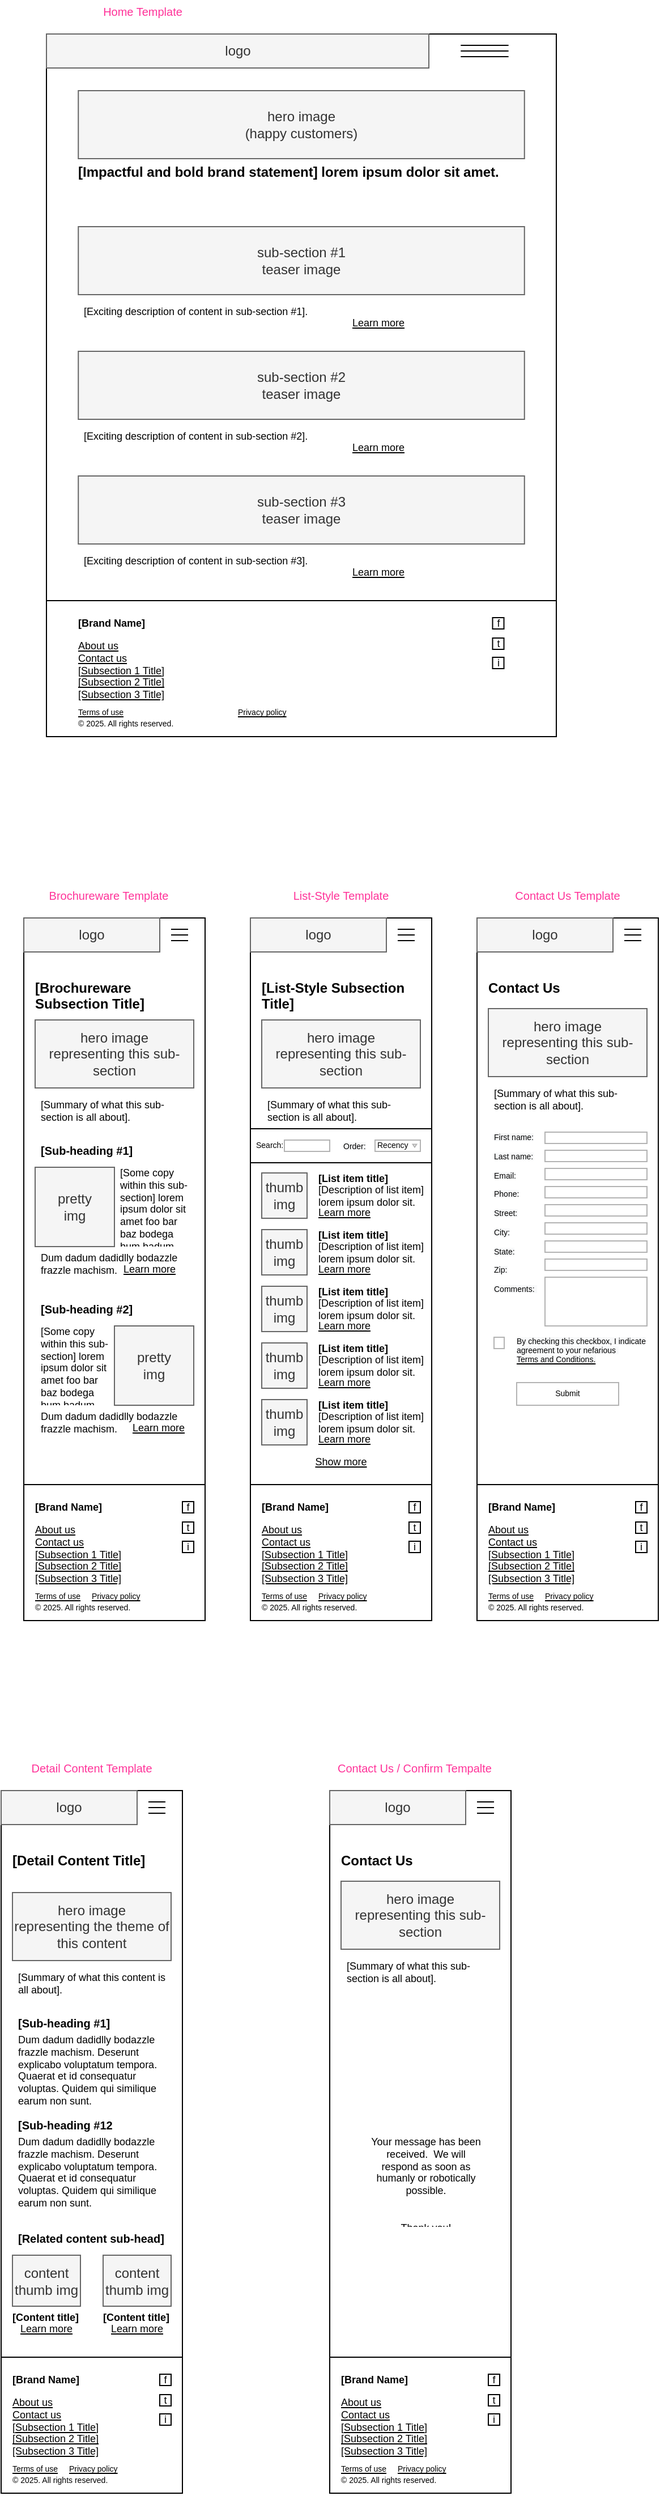 <mxfile version="20.4.0" type="github">
  <diagram id="TPTl9bRarmr86iWLrQ_E" name="Page-1">
    <mxGraphModel dx="1037" dy="571" grid="1" gridSize="10" guides="1" tooltips="1" connect="1" arrows="1" fold="1" page="1" pageScale="1" pageWidth="850" pageHeight="1100" math="0" shadow="0">
      <root>
        <mxCell id="0" />
        <mxCell id="1" parent="0" />
        <mxCell id="0EC6ZAwuyZw9m90eJGAp-76" value="" style="group" parent="1" vertex="1" connectable="0">
          <mxGeometry x="40" y="40" width="450" height="620" as="geometry" />
        </mxCell>
        <mxCell id="0EC6ZAwuyZw9m90eJGAp-1" value="" style="rounded=0;whiteSpace=wrap;html=1;" parent="0EC6ZAwuyZw9m90eJGAp-76" vertex="1">
          <mxGeometry width="450" height="620" as="geometry" />
        </mxCell>
        <mxCell id="0EC6ZAwuyZw9m90eJGAp-8" value="" style="group" parent="0EC6ZAwuyZw9m90eJGAp-76" vertex="1" connectable="0">
          <mxGeometry x="365.625" y="10" width="42.188" height="10" as="geometry" />
        </mxCell>
        <mxCell id="0EC6ZAwuyZw9m90eJGAp-5" value="" style="endArrow=none;html=1;" parent="0EC6ZAwuyZw9m90eJGAp-8" edge="1">
          <mxGeometry width="50" height="50" relative="1" as="geometry">
            <mxPoint as="sourcePoint" />
            <mxPoint x="42.188" as="targetPoint" />
          </mxGeometry>
        </mxCell>
        <mxCell id="0EC6ZAwuyZw9m90eJGAp-6" value="" style="endArrow=none;html=1;" parent="0EC6ZAwuyZw9m90eJGAp-8" edge="1">
          <mxGeometry width="50" height="50" relative="1" as="geometry">
            <mxPoint y="5" as="sourcePoint" />
            <mxPoint x="42.188" y="5" as="targetPoint" />
            <Array as="points">
              <mxPoint y="5" />
            </Array>
          </mxGeometry>
        </mxCell>
        <mxCell id="0EC6ZAwuyZw9m90eJGAp-7" value="" style="endArrow=none;html=1;" parent="0EC6ZAwuyZw9m90eJGAp-8" edge="1">
          <mxGeometry width="50" height="50" relative="1" as="geometry">
            <mxPoint y="10" as="sourcePoint" />
            <mxPoint x="42.188" y="10" as="targetPoint" />
            <Array as="points">
              <mxPoint y="10" />
            </Array>
          </mxGeometry>
        </mxCell>
        <mxCell id="0EC6ZAwuyZw9m90eJGAp-9" value="logo" style="rounded=0;whiteSpace=wrap;html=1;fillColor=#f5f5f5;strokeColor=#666666;fontColor=#333333;" parent="0EC6ZAwuyZw9m90eJGAp-76" vertex="1">
          <mxGeometry width="337.5" height="30" as="geometry" />
        </mxCell>
        <mxCell id="0EC6ZAwuyZw9m90eJGAp-17" value="" style="group" parent="0EC6ZAwuyZw9m90eJGAp-76" vertex="1" connectable="0">
          <mxGeometry x="28.125" y="170" width="393.75" height="100" as="geometry" />
        </mxCell>
        <mxCell id="0EC6ZAwuyZw9m90eJGAp-12" value="sub-section #1&lt;br&gt;teaser image" style="rounded=0;whiteSpace=wrap;html=1;fillColor=#f5f5f5;strokeColor=#666666;fontColor=#333333;" parent="0EC6ZAwuyZw9m90eJGAp-17" vertex="1">
          <mxGeometry width="393.75" height="60" as="geometry" />
        </mxCell>
        <mxCell id="0EC6ZAwuyZw9m90eJGAp-16" value="" style="group" parent="0EC6ZAwuyZw9m90eJGAp-17" vertex="1" connectable="0">
          <mxGeometry y="60" width="393.75" height="40" as="geometry" />
        </mxCell>
        <mxCell id="0EC6ZAwuyZw9m90eJGAp-13" value="[Exciting description of content in sub-section #1]." style="text;strokeColor=none;fillColor=none;spacing=5;spacingTop=0;whiteSpace=wrap;overflow=hidden;rounded=0;verticalAlign=top;horizontal=1;fontSize=9;" parent="0EC6ZAwuyZw9m90eJGAp-16" vertex="1">
          <mxGeometry width="393.75" height="40" as="geometry" />
        </mxCell>
        <mxCell id="0EC6ZAwuyZw9m90eJGAp-14" value="Learn more" style="text;strokeColor=none;fillColor=none;spacing=0;spacingTop=0;whiteSpace=wrap;overflow=hidden;rounded=0;verticalAlign=top;horizontal=1;fontStyle=4;fontSize=9;" parent="0EC6ZAwuyZw9m90eJGAp-16" vertex="1">
          <mxGeometry x="241.875" y="15" width="151.875" height="20" as="geometry" />
        </mxCell>
        <mxCell id="0EC6ZAwuyZw9m90eJGAp-18" value="" style="group" parent="0EC6ZAwuyZw9m90eJGAp-76" vertex="1" connectable="0">
          <mxGeometry x="28.125" y="280" width="393.75" height="100" as="geometry" />
        </mxCell>
        <mxCell id="0EC6ZAwuyZw9m90eJGAp-19" value="sub-section #2&lt;br&gt;teaser image" style="rounded=0;whiteSpace=wrap;html=1;fillColor=#f5f5f5;strokeColor=#666666;fontColor=#333333;" parent="0EC6ZAwuyZw9m90eJGAp-18" vertex="1">
          <mxGeometry width="393.75" height="60" as="geometry" />
        </mxCell>
        <mxCell id="0EC6ZAwuyZw9m90eJGAp-20" value="" style="group" parent="0EC6ZAwuyZw9m90eJGAp-18" vertex="1" connectable="0">
          <mxGeometry y="60" width="393.75" height="40" as="geometry" />
        </mxCell>
        <mxCell id="0EC6ZAwuyZw9m90eJGAp-21" value="[Exciting description of content in sub-section #2]." style="text;strokeColor=none;fillColor=none;spacing=5;spacingTop=0;whiteSpace=wrap;overflow=hidden;rounded=0;verticalAlign=top;horizontal=1;fontSize=9;" parent="0EC6ZAwuyZw9m90eJGAp-20" vertex="1">
          <mxGeometry width="393.75" height="40" as="geometry" />
        </mxCell>
        <mxCell id="0EC6ZAwuyZw9m90eJGAp-22" value="Learn more" style="text;strokeColor=none;fillColor=none;spacing=0;spacingTop=0;whiteSpace=wrap;overflow=hidden;rounded=0;verticalAlign=top;horizontal=1;fontStyle=4;fontSize=9;" parent="0EC6ZAwuyZw9m90eJGAp-20" vertex="1">
          <mxGeometry x="241.875" y="15" width="151.875" height="20" as="geometry" />
        </mxCell>
        <mxCell id="0EC6ZAwuyZw9m90eJGAp-23" value="" style="group" parent="0EC6ZAwuyZw9m90eJGAp-76" vertex="1" connectable="0">
          <mxGeometry x="28.125" y="390" width="393.75" height="100" as="geometry" />
        </mxCell>
        <mxCell id="0EC6ZAwuyZw9m90eJGAp-24" value="sub-section #3&lt;br&gt;teaser image" style="rounded=0;whiteSpace=wrap;html=1;fillColor=#f5f5f5;strokeColor=#666666;fontColor=#333333;" parent="0EC6ZAwuyZw9m90eJGAp-23" vertex="1">
          <mxGeometry width="393.75" height="60" as="geometry" />
        </mxCell>
        <mxCell id="0EC6ZAwuyZw9m90eJGAp-25" value="" style="group" parent="0EC6ZAwuyZw9m90eJGAp-23" vertex="1" connectable="0">
          <mxGeometry y="60" width="393.75" height="40" as="geometry" />
        </mxCell>
        <mxCell id="0EC6ZAwuyZw9m90eJGAp-26" value="[Exciting description of content in sub-section #3]." style="text;strokeColor=none;fillColor=none;spacing=5;spacingTop=0;whiteSpace=wrap;overflow=hidden;rounded=0;verticalAlign=top;horizontal=1;fontSize=9;" parent="0EC6ZAwuyZw9m90eJGAp-25" vertex="1">
          <mxGeometry width="393.75" height="40" as="geometry" />
        </mxCell>
        <mxCell id="0EC6ZAwuyZw9m90eJGAp-27" value="Learn more" style="text;strokeColor=none;fillColor=none;spacing=0;spacingTop=0;whiteSpace=wrap;overflow=hidden;rounded=0;verticalAlign=top;horizontal=1;fontStyle=4;fontSize=9;" parent="0EC6ZAwuyZw9m90eJGAp-25" vertex="1">
          <mxGeometry x="241.875" y="15" width="151.875" height="20" as="geometry" />
        </mxCell>
        <mxCell id="0EC6ZAwuyZw9m90eJGAp-28" value="" style="rounded=0;whiteSpace=wrap;html=1;fontSize=9;" parent="0EC6ZAwuyZw9m90eJGAp-76" vertex="1">
          <mxGeometry y="500" width="450" height="120" as="geometry" />
        </mxCell>
        <mxCell id="0EC6ZAwuyZw9m90eJGAp-29" value="[Brand Name]" style="text;strokeColor=none;fillColor=none;spacing=0;spacingTop=0;whiteSpace=wrap;overflow=hidden;rounded=0;verticalAlign=top;horizontal=1;fontSize=9;fontStyle=1" parent="0EC6ZAwuyZw9m90eJGAp-76" vertex="1">
          <mxGeometry x="28.125" y="510" width="393.75" height="20" as="geometry" />
        </mxCell>
        <mxCell id="0EC6ZAwuyZw9m90eJGAp-30" value="About us&#xa;Contact us&#xa;[Subsection 1 Title]&#xa;[Subsection 2 Title]&#xa;[Subsection 3 Title]&#xa;" style="text;strokeColor=none;fillColor=none;spacing=0;spacingTop=0;whiteSpace=wrap;overflow=hidden;rounded=0;verticalAlign=top;horizontal=1;fontSize=9;fontStyle=4" parent="0EC6ZAwuyZw9m90eJGAp-76" vertex="1">
          <mxGeometry x="28.125" y="530" width="393.75" height="70" as="geometry" />
        </mxCell>
        <mxCell id="0EC6ZAwuyZw9m90eJGAp-31" value="" style="group" parent="0EC6ZAwuyZw9m90eJGAp-76" vertex="1" connectable="0">
          <mxGeometry x="28.125" y="50" width="393.75" height="120" as="geometry" />
        </mxCell>
        <mxCell id="0EC6ZAwuyZw9m90eJGAp-10" value="hero image &lt;br&gt;(happy customers)" style="rounded=0;whiteSpace=wrap;html=1;fillColor=#f5f5f5;strokeColor=#666666;fontColor=#333333;" parent="0EC6ZAwuyZw9m90eJGAp-31" vertex="1">
          <mxGeometry width="393.75" height="60" as="geometry" />
        </mxCell>
        <mxCell id="0EC6ZAwuyZw9m90eJGAp-11" value="[Impactful and bold brand statement] lorem ipsum dolor sit amet." style="text;strokeColor=none;fillColor=none;spacing=0;spacingTop=0;whiteSpace=wrap;overflow=hidden;rounded=0;verticalAlign=top;horizontal=1;fontStyle=1" parent="0EC6ZAwuyZw9m90eJGAp-31" vertex="1">
          <mxGeometry y="60" width="393.75" height="60" as="geometry" />
        </mxCell>
        <mxCell id="0EC6ZAwuyZw9m90eJGAp-37" value="" style="group" parent="0EC6ZAwuyZw9m90eJGAp-76" vertex="1" connectable="0">
          <mxGeometry x="393.75" y="515" width="28.125" height="45" as="geometry" />
        </mxCell>
        <mxCell id="0EC6ZAwuyZw9m90eJGAp-32" value="f" style="whiteSpace=wrap;html=1;aspect=fixed;fontSize=9;align=center;" parent="0EC6ZAwuyZw9m90eJGAp-37" vertex="1">
          <mxGeometry width="10" height="10" as="geometry" />
        </mxCell>
        <mxCell id="0EC6ZAwuyZw9m90eJGAp-33" value="t" style="whiteSpace=wrap;html=1;aspect=fixed;fontSize=9;align=center;" parent="0EC6ZAwuyZw9m90eJGAp-37" vertex="1">
          <mxGeometry y="18" width="10" height="10" as="geometry" />
        </mxCell>
        <mxCell id="0EC6ZAwuyZw9m90eJGAp-34" value="i" style="whiteSpace=wrap;html=1;aspect=fixed;fontSize=9;align=center;" parent="0EC6ZAwuyZw9m90eJGAp-37" vertex="1">
          <mxGeometry y="35" width="10" height="10" as="geometry" />
        </mxCell>
        <mxCell id="0EC6ZAwuyZw9m90eJGAp-39" value="Terms of use" style="text;strokeColor=none;fillColor=none;spacing=0;spacingTop=0;whiteSpace=wrap;overflow=hidden;rounded=0;verticalAlign=top;horizontal=1;fontSize=7;fontStyle=4" parent="0EC6ZAwuyZw9m90eJGAp-76" vertex="1">
          <mxGeometry x="28.125" y="590" width="140.625" height="20" as="geometry" />
        </mxCell>
        <mxCell id="0EC6ZAwuyZw9m90eJGAp-40" value="© 2025. All rights reserved.&#xa;" style="text;strokeColor=none;fillColor=none;spacing=0;spacingTop=0;whiteSpace=wrap;overflow=hidden;rounded=0;verticalAlign=top;horizontal=1;fontSize=7;fontStyle=0" parent="0EC6ZAwuyZw9m90eJGAp-76" vertex="1">
          <mxGeometry x="28.125" y="600" width="393.75" height="20" as="geometry" />
        </mxCell>
        <mxCell id="0EC6ZAwuyZw9m90eJGAp-41" value="Privacy policy" style="text;strokeColor=none;fillColor=none;spacing=0;spacingTop=0;whiteSpace=wrap;overflow=hidden;rounded=0;verticalAlign=top;horizontal=1;fontSize=7;fontStyle=4" parent="0EC6ZAwuyZw9m90eJGAp-76" vertex="1">
          <mxGeometry x="168.75" y="590" width="140.625" height="20" as="geometry" />
        </mxCell>
        <mxCell id="0EC6ZAwuyZw9m90eJGAp-192" value="" style="group" parent="1" vertex="1" connectable="0">
          <mxGeometry x="20" y="820" width="160" height="620" as="geometry" />
        </mxCell>
        <mxCell id="0EC6ZAwuyZw9m90eJGAp-121" value="" style="rounded=0;whiteSpace=wrap;html=1;" parent="0EC6ZAwuyZw9m90eJGAp-192" vertex="1">
          <mxGeometry width="160" height="620" as="geometry" />
        </mxCell>
        <mxCell id="0EC6ZAwuyZw9m90eJGAp-122" value="" style="group" parent="0EC6ZAwuyZw9m90eJGAp-192" vertex="1" connectable="0">
          <mxGeometry x="130" y="10" width="15" height="10" as="geometry" />
        </mxCell>
        <mxCell id="0EC6ZAwuyZw9m90eJGAp-123" value="" style="endArrow=none;html=1;" parent="0EC6ZAwuyZw9m90eJGAp-122" edge="1">
          <mxGeometry width="50" height="50" relative="1" as="geometry">
            <mxPoint as="sourcePoint" />
            <mxPoint x="15" as="targetPoint" />
          </mxGeometry>
        </mxCell>
        <mxCell id="0EC6ZAwuyZw9m90eJGAp-124" value="" style="endArrow=none;html=1;" parent="0EC6ZAwuyZw9m90eJGAp-122" edge="1">
          <mxGeometry width="50" height="50" relative="1" as="geometry">
            <mxPoint y="5" as="sourcePoint" />
            <mxPoint x="15" y="5" as="targetPoint" />
            <Array as="points">
              <mxPoint y="5" />
            </Array>
          </mxGeometry>
        </mxCell>
        <mxCell id="0EC6ZAwuyZw9m90eJGAp-125" value="" style="endArrow=none;html=1;" parent="0EC6ZAwuyZw9m90eJGAp-122" edge="1">
          <mxGeometry width="50" height="50" relative="1" as="geometry">
            <mxPoint y="10" as="sourcePoint" />
            <mxPoint x="15" y="10" as="targetPoint" />
            <Array as="points">
              <mxPoint y="10" />
            </Array>
          </mxGeometry>
        </mxCell>
        <mxCell id="0EC6ZAwuyZw9m90eJGAp-126" value="logo" style="rounded=0;whiteSpace=wrap;html=1;fillColor=#f5f5f5;strokeColor=#666666;fontColor=#333333;" parent="0EC6ZAwuyZw9m90eJGAp-192" vertex="1">
          <mxGeometry width="120" height="30" as="geometry" />
        </mxCell>
        <mxCell id="0EC6ZAwuyZw9m90eJGAp-127" value="" style="rounded=0;whiteSpace=wrap;html=1;fontSize=9;" parent="0EC6ZAwuyZw9m90eJGAp-192" vertex="1">
          <mxGeometry y="500" width="160" height="120" as="geometry" />
        </mxCell>
        <mxCell id="0EC6ZAwuyZw9m90eJGAp-128" value="[Brand Name]" style="text;strokeColor=none;fillColor=none;spacing=0;spacingTop=0;whiteSpace=wrap;overflow=hidden;rounded=0;verticalAlign=top;horizontal=1;fontSize=9;fontStyle=1" parent="0EC6ZAwuyZw9m90eJGAp-192" vertex="1">
          <mxGeometry x="10" y="510" width="140" height="20" as="geometry" />
        </mxCell>
        <mxCell id="0EC6ZAwuyZw9m90eJGAp-129" value="About us&#xa;Contact us&#xa;[Subsection 1 Title]&#xa;[Subsection 2 Title]&#xa;[Subsection 3 Title]&#xa;" style="text;strokeColor=none;fillColor=none;spacing=0;spacingTop=0;whiteSpace=wrap;overflow=hidden;rounded=0;verticalAlign=top;horizontal=1;fontSize=9;fontStyle=4" parent="0EC6ZAwuyZw9m90eJGAp-192" vertex="1">
          <mxGeometry x="10" y="530" width="140" height="70" as="geometry" />
        </mxCell>
        <mxCell id="0EC6ZAwuyZw9m90eJGAp-130" value="" style="group" parent="0EC6ZAwuyZw9m90eJGAp-192" vertex="1" connectable="0">
          <mxGeometry x="140" y="515" width="10" height="45" as="geometry" />
        </mxCell>
        <mxCell id="0EC6ZAwuyZw9m90eJGAp-131" value="f" style="whiteSpace=wrap;html=1;aspect=fixed;fontSize=9;align=center;" parent="0EC6ZAwuyZw9m90eJGAp-130" vertex="1">
          <mxGeometry width="10" height="10" as="geometry" />
        </mxCell>
        <mxCell id="0EC6ZAwuyZw9m90eJGAp-132" value="t" style="whiteSpace=wrap;html=1;aspect=fixed;fontSize=9;align=center;" parent="0EC6ZAwuyZw9m90eJGAp-130" vertex="1">
          <mxGeometry y="18" width="10" height="10" as="geometry" />
        </mxCell>
        <mxCell id="0EC6ZAwuyZw9m90eJGAp-133" value="i" style="whiteSpace=wrap;html=1;aspect=fixed;fontSize=9;align=center;" parent="0EC6ZAwuyZw9m90eJGAp-130" vertex="1">
          <mxGeometry y="35" width="10" height="10" as="geometry" />
        </mxCell>
        <mxCell id="0EC6ZAwuyZw9m90eJGAp-134" value="Terms of use" style="text;strokeColor=none;fillColor=none;spacing=0;spacingTop=0;whiteSpace=wrap;overflow=hidden;rounded=0;verticalAlign=top;horizontal=1;fontSize=7;fontStyle=4" parent="0EC6ZAwuyZw9m90eJGAp-192" vertex="1">
          <mxGeometry x="10" y="590" width="50" height="20" as="geometry" />
        </mxCell>
        <mxCell id="0EC6ZAwuyZw9m90eJGAp-135" value="© 2025. All rights reserved.&#xa;" style="text;strokeColor=none;fillColor=none;spacing=0;spacingTop=0;whiteSpace=wrap;overflow=hidden;rounded=0;verticalAlign=top;horizontal=1;fontSize=7;fontStyle=0" parent="0EC6ZAwuyZw9m90eJGAp-192" vertex="1">
          <mxGeometry x="10" y="600" width="140" height="20" as="geometry" />
        </mxCell>
        <mxCell id="0EC6ZAwuyZw9m90eJGAp-136" value="Privacy policy" style="text;strokeColor=none;fillColor=none;spacing=0;spacingTop=0;whiteSpace=wrap;overflow=hidden;rounded=0;verticalAlign=top;horizontal=1;fontSize=7;fontStyle=4" parent="0EC6ZAwuyZw9m90eJGAp-192" vertex="1">
          <mxGeometry x="60" y="590" width="50" height="20" as="geometry" />
        </mxCell>
        <mxCell id="0EC6ZAwuyZw9m90eJGAp-137" value="[Brochureware Subsection Title]" style="text;strokeColor=none;fillColor=none;spacing=0;spacingTop=0;whiteSpace=wrap;overflow=hidden;rounded=0;verticalAlign=top;horizontal=1;fontStyle=1" parent="0EC6ZAwuyZw9m90eJGAp-192" vertex="1">
          <mxGeometry x="10" y="50" width="140" height="60" as="geometry" />
        </mxCell>
        <mxCell id="0EC6ZAwuyZw9m90eJGAp-138" value="hero image &lt;br&gt;representing this sub-section" style="rounded=0;whiteSpace=wrap;html=1;fillColor=#f5f5f5;strokeColor=#666666;fontColor=#333333;" parent="0EC6ZAwuyZw9m90eJGAp-192" vertex="1">
          <mxGeometry x="10" y="90" width="140" height="60" as="geometry" />
        </mxCell>
        <mxCell id="0EC6ZAwuyZw9m90eJGAp-139" value="[Summary of what this sub-section is all about]." style="text;strokeColor=none;fillColor=none;spacing=5;spacingTop=0;whiteSpace=wrap;overflow=hidden;rounded=0;verticalAlign=top;horizontal=1;fontSize=9;" parent="0EC6ZAwuyZw9m90eJGAp-192" vertex="1">
          <mxGeometry x="10" y="150" width="140" height="40" as="geometry" />
        </mxCell>
        <mxCell id="0EC6ZAwuyZw9m90eJGAp-188" value="" style="group" parent="0EC6ZAwuyZw9m90eJGAp-192" vertex="1" connectable="0">
          <mxGeometry x="10" y="190" width="140" height="140" as="geometry" />
        </mxCell>
        <mxCell id="0EC6ZAwuyZw9m90eJGAp-165" value="pretty&lt;br&gt;img" style="rounded=0;whiteSpace=wrap;html=1;fillColor=#f5f5f5;strokeColor=#666666;fontColor=#333333;" parent="0EC6ZAwuyZw9m90eJGAp-188" vertex="1">
          <mxGeometry y="30" width="70" height="70" as="geometry" />
        </mxCell>
        <mxCell id="0EC6ZAwuyZw9m90eJGAp-177" value="[Some copy within this sub-section] lorem ipsum dolor sit amet foo bar baz bodega bum badum.." style="text;strokeColor=none;fillColor=none;spacing=5;spacingTop=0;whiteSpace=wrap;overflow=hidden;rounded=0;verticalAlign=top;horizontal=1;fontSize=9;" parent="0EC6ZAwuyZw9m90eJGAp-188" vertex="1">
          <mxGeometry x="70" y="20" width="70" height="80" as="geometry" />
        </mxCell>
        <mxCell id="0EC6ZAwuyZw9m90eJGAp-178" value="[Sub-heading #1]" style="text;strokeColor=none;fillColor=none;spacing=5;spacingTop=0;whiteSpace=wrap;overflow=hidden;rounded=0;verticalAlign=top;horizontal=1;fontSize=10;fontStyle=1" parent="0EC6ZAwuyZw9m90eJGAp-188" vertex="1">
          <mxGeometry width="140" height="30" as="geometry" />
        </mxCell>
        <mxCell id="0EC6ZAwuyZw9m90eJGAp-179" value="Dum dadum dadidlly bodazzle frazzle machism." style="text;strokeColor=none;fillColor=none;spacing=5;spacingTop=-5;whiteSpace=wrap;overflow=hidden;rounded=0;verticalAlign=top;horizontal=1;fontSize=9;" parent="0EC6ZAwuyZw9m90eJGAp-188" vertex="1">
          <mxGeometry y="100" width="140" height="40" as="geometry" />
        </mxCell>
        <mxCell id="0EC6ZAwuyZw9m90eJGAp-187" value="Learn more" style="text;strokeColor=none;fillColor=none;spacing=0;spacingTop=0;whiteSpace=wrap;overflow=hidden;rounded=0;verticalAlign=top;horizontal=1;fontStyle=4;fontSize=9;" parent="0EC6ZAwuyZw9m90eJGAp-188" vertex="1">
          <mxGeometry x="78" y="110" width="54" height="20" as="geometry" />
        </mxCell>
        <mxCell id="0EC6ZAwuyZw9m90eJGAp-191" value="" style="group" parent="0EC6ZAwuyZw9m90eJGAp-192" vertex="1" connectable="0">
          <mxGeometry x="10" y="330" width="140" height="140" as="geometry" />
        </mxCell>
        <mxCell id="0EC6ZAwuyZw9m90eJGAp-183" value="pretty&lt;br&gt;img" style="rounded=0;whiteSpace=wrap;html=1;fillColor=#f5f5f5;strokeColor=#666666;fontColor=#333333;" parent="0EC6ZAwuyZw9m90eJGAp-191" vertex="1">
          <mxGeometry x="70" y="30" width="70" height="70" as="geometry" />
        </mxCell>
        <mxCell id="0EC6ZAwuyZw9m90eJGAp-184" value="[Some copy within this sub-section] lorem ipsum dolor sit amet foo bar baz bodega bum badum.." style="text;strokeColor=none;fillColor=none;spacing=5;spacingTop=0;whiteSpace=wrap;overflow=hidden;rounded=0;verticalAlign=top;horizontal=1;fontSize=9;" parent="0EC6ZAwuyZw9m90eJGAp-191" vertex="1">
          <mxGeometry y="20" width="70" height="80" as="geometry" />
        </mxCell>
        <mxCell id="0EC6ZAwuyZw9m90eJGAp-185" value="[Sub-heading #2]" style="text;strokeColor=none;fillColor=none;spacing=5;spacingTop=0;whiteSpace=wrap;overflow=hidden;rounded=0;verticalAlign=top;horizontal=1;fontSize=10;fontStyle=1" parent="0EC6ZAwuyZw9m90eJGAp-191" vertex="1">
          <mxGeometry width="140" height="30" as="geometry" />
        </mxCell>
        <mxCell id="0EC6ZAwuyZw9m90eJGAp-186" value="Dum dadum dadidlly bodazzle frazzle machism." style="text;strokeColor=none;fillColor=none;spacing=5;spacingTop=-5;whiteSpace=wrap;overflow=hidden;rounded=0;verticalAlign=top;horizontal=1;fontSize=9;" parent="0EC6ZAwuyZw9m90eJGAp-191" vertex="1">
          <mxGeometry y="100" width="140" height="40" as="geometry" />
        </mxCell>
        <mxCell id="0EC6ZAwuyZw9m90eJGAp-189" value="Learn more" style="text;strokeColor=none;fillColor=none;spacing=0;spacingTop=0;whiteSpace=wrap;overflow=hidden;rounded=0;verticalAlign=top;horizontal=1;fontStyle=4;fontSize=9;" parent="0EC6ZAwuyZw9m90eJGAp-191" vertex="1">
          <mxGeometry x="86" y="110" width="54" height="20" as="geometry" />
        </mxCell>
        <mxCell id="0EC6ZAwuyZw9m90eJGAp-248" value="" style="group" parent="1" vertex="1" connectable="0">
          <mxGeometry x="420" y="820" width="160" height="620" as="geometry" />
        </mxCell>
        <mxCell id="0EC6ZAwuyZw9m90eJGAp-194" value="" style="rounded=0;whiteSpace=wrap;html=1;" parent="0EC6ZAwuyZw9m90eJGAp-248" vertex="1">
          <mxGeometry width="160" height="620" as="geometry" />
        </mxCell>
        <mxCell id="0EC6ZAwuyZw9m90eJGAp-195" value="" style="group" parent="0EC6ZAwuyZw9m90eJGAp-248" vertex="1" connectable="0">
          <mxGeometry x="130" y="10" width="15" height="10" as="geometry" />
        </mxCell>
        <mxCell id="0EC6ZAwuyZw9m90eJGAp-196" value="" style="endArrow=none;html=1;" parent="0EC6ZAwuyZw9m90eJGAp-195" edge="1">
          <mxGeometry width="50" height="50" relative="1" as="geometry">
            <mxPoint as="sourcePoint" />
            <mxPoint x="15" as="targetPoint" />
          </mxGeometry>
        </mxCell>
        <mxCell id="0EC6ZAwuyZw9m90eJGAp-197" value="" style="endArrow=none;html=1;" parent="0EC6ZAwuyZw9m90eJGAp-195" edge="1">
          <mxGeometry width="50" height="50" relative="1" as="geometry">
            <mxPoint y="5" as="sourcePoint" />
            <mxPoint x="15" y="5" as="targetPoint" />
            <Array as="points">
              <mxPoint y="5" />
            </Array>
          </mxGeometry>
        </mxCell>
        <mxCell id="0EC6ZAwuyZw9m90eJGAp-198" value="" style="endArrow=none;html=1;" parent="0EC6ZAwuyZw9m90eJGAp-195" edge="1">
          <mxGeometry width="50" height="50" relative="1" as="geometry">
            <mxPoint y="10" as="sourcePoint" />
            <mxPoint x="15" y="10" as="targetPoint" />
            <Array as="points">
              <mxPoint y="10" />
            </Array>
          </mxGeometry>
        </mxCell>
        <mxCell id="0EC6ZAwuyZw9m90eJGAp-199" value="logo" style="rounded=0;whiteSpace=wrap;html=1;fillColor=#f5f5f5;strokeColor=#666666;fontColor=#333333;" parent="0EC6ZAwuyZw9m90eJGAp-248" vertex="1">
          <mxGeometry width="120" height="30" as="geometry" />
        </mxCell>
        <mxCell id="0EC6ZAwuyZw9m90eJGAp-200" value="" style="rounded=0;whiteSpace=wrap;html=1;fontSize=9;" parent="0EC6ZAwuyZw9m90eJGAp-248" vertex="1">
          <mxGeometry y="500" width="160" height="120" as="geometry" />
        </mxCell>
        <mxCell id="0EC6ZAwuyZw9m90eJGAp-201" value="[Brand Name]" style="text;strokeColor=none;fillColor=none;spacing=0;spacingTop=0;whiteSpace=wrap;overflow=hidden;rounded=0;verticalAlign=top;horizontal=1;fontSize=9;fontStyle=1" parent="0EC6ZAwuyZw9m90eJGAp-248" vertex="1">
          <mxGeometry x="10" y="510" width="140" height="20" as="geometry" />
        </mxCell>
        <mxCell id="0EC6ZAwuyZw9m90eJGAp-202" value="About us&#xa;Contact us&#xa;[Subsection 1 Title]&#xa;[Subsection 2 Title]&#xa;[Subsection 3 Title]&#xa;" style="text;strokeColor=none;fillColor=none;spacing=0;spacingTop=0;whiteSpace=wrap;overflow=hidden;rounded=0;verticalAlign=top;horizontal=1;fontSize=9;fontStyle=4" parent="0EC6ZAwuyZw9m90eJGAp-248" vertex="1">
          <mxGeometry x="10" y="530" width="140" height="70" as="geometry" />
        </mxCell>
        <mxCell id="0EC6ZAwuyZw9m90eJGAp-203" value="" style="group" parent="0EC6ZAwuyZw9m90eJGAp-248" vertex="1" connectable="0">
          <mxGeometry x="140" y="515" width="10" height="45" as="geometry" />
        </mxCell>
        <mxCell id="0EC6ZAwuyZw9m90eJGAp-204" value="f" style="whiteSpace=wrap;html=1;aspect=fixed;fontSize=9;align=center;" parent="0EC6ZAwuyZw9m90eJGAp-203" vertex="1">
          <mxGeometry width="10" height="10" as="geometry" />
        </mxCell>
        <mxCell id="0EC6ZAwuyZw9m90eJGAp-205" value="t" style="whiteSpace=wrap;html=1;aspect=fixed;fontSize=9;align=center;" parent="0EC6ZAwuyZw9m90eJGAp-203" vertex="1">
          <mxGeometry y="18" width="10" height="10" as="geometry" />
        </mxCell>
        <mxCell id="0EC6ZAwuyZw9m90eJGAp-206" value="i" style="whiteSpace=wrap;html=1;aspect=fixed;fontSize=9;align=center;" parent="0EC6ZAwuyZw9m90eJGAp-203" vertex="1">
          <mxGeometry y="35" width="10" height="10" as="geometry" />
        </mxCell>
        <mxCell id="0EC6ZAwuyZw9m90eJGAp-207" value="Terms of use" style="text;strokeColor=none;fillColor=none;spacing=0;spacingTop=0;whiteSpace=wrap;overflow=hidden;rounded=0;verticalAlign=top;horizontal=1;fontSize=7;fontStyle=4" parent="0EC6ZAwuyZw9m90eJGAp-248" vertex="1">
          <mxGeometry x="10" y="590" width="50" height="20" as="geometry" />
        </mxCell>
        <mxCell id="0EC6ZAwuyZw9m90eJGAp-208" value="© 2025. All rights reserved.&#xa;" style="text;strokeColor=none;fillColor=none;spacing=0;spacingTop=0;whiteSpace=wrap;overflow=hidden;rounded=0;verticalAlign=top;horizontal=1;fontSize=7;fontStyle=0" parent="0EC6ZAwuyZw9m90eJGAp-248" vertex="1">
          <mxGeometry x="10" y="600" width="140" height="20" as="geometry" />
        </mxCell>
        <mxCell id="0EC6ZAwuyZw9m90eJGAp-209" value="Privacy policy" style="text;strokeColor=none;fillColor=none;spacing=0;spacingTop=0;whiteSpace=wrap;overflow=hidden;rounded=0;verticalAlign=top;horizontal=1;fontSize=7;fontStyle=4" parent="0EC6ZAwuyZw9m90eJGAp-248" vertex="1">
          <mxGeometry x="60" y="590" width="50" height="20" as="geometry" />
        </mxCell>
        <mxCell id="0EC6ZAwuyZw9m90eJGAp-210" value="Contact Us" style="text;strokeColor=none;fillColor=none;spacing=0;spacingTop=0;whiteSpace=wrap;overflow=hidden;rounded=0;verticalAlign=top;horizontal=1;fontStyle=1" parent="0EC6ZAwuyZw9m90eJGAp-248" vertex="1">
          <mxGeometry x="10" y="50" width="140" height="60" as="geometry" />
        </mxCell>
        <mxCell id="0EC6ZAwuyZw9m90eJGAp-211" value="hero image &lt;br&gt;representing this sub-section" style="rounded=0;whiteSpace=wrap;html=1;fillColor=#f5f5f5;strokeColor=#666666;fontColor=#333333;" parent="0EC6ZAwuyZw9m90eJGAp-248" vertex="1">
          <mxGeometry x="10" y="80" width="140" height="60" as="geometry" />
        </mxCell>
        <mxCell id="0EC6ZAwuyZw9m90eJGAp-212" value="[Summary of what this sub-section is all about]." style="text;strokeColor=none;fillColor=none;spacing=5;spacingTop=0;whiteSpace=wrap;overflow=hidden;rounded=0;verticalAlign=top;horizontal=1;fontSize=9;" parent="0EC6ZAwuyZw9m90eJGAp-248" vertex="1">
          <mxGeometry x="10" y="140" width="140" height="40" as="geometry" />
        </mxCell>
        <mxCell id="0EC6ZAwuyZw9m90eJGAp-247" value="" style="group" parent="0EC6ZAwuyZw9m90eJGAp-248" vertex="1" connectable="0">
          <mxGeometry x="10" y="180" width="150" height="250" as="geometry" />
        </mxCell>
        <mxCell id="0EC6ZAwuyZw9m90eJGAp-240" value="" style="group" parent="0EC6ZAwuyZw9m90eJGAp-247" vertex="1" connectable="0">
          <mxGeometry x="5" y="180" width="145" height="40" as="geometry" />
        </mxCell>
        <mxCell id="0EC6ZAwuyZw9m90eJGAp-229" value="" style="rounded=0;whiteSpace=wrap;html=1;fontSize=7;align=center;strokeColor=#B3B3B3;" parent="0EC6ZAwuyZw9m90eJGAp-240" vertex="1">
          <mxGeometry y="10" width="9" height="10" as="geometry" />
        </mxCell>
        <mxCell id="0EC6ZAwuyZw9m90eJGAp-239" value="" style="group" parent="0EC6ZAwuyZw9m90eJGAp-240" vertex="1" connectable="0">
          <mxGeometry x="15" width="130" height="40" as="geometry" />
        </mxCell>
        <mxCell id="0EC6ZAwuyZw9m90eJGAp-237" value="&lt;span style=&quot;color: rgb(0 , 0 , 0) ; font-family: &amp;#34;helvetica&amp;#34; ; font-size: 7px ; font-style: normal ; font-weight: 400 ; letter-spacing: normal ; text-align: left ; text-indent: 0px ; text-transform: none ; word-spacing: 0px ; background-color: rgb(248 , 249 , 250) ; display: inline ; float: none&quot;&gt;By checking this checkbox, I indicate agreement to your nefarious&amp;nbsp;&lt;br&gt;&lt;/span&gt;" style="text;whiteSpace=wrap;html=1;fontSize=7;spacing=5;" parent="0EC6ZAwuyZw9m90eJGAp-239" vertex="1">
          <mxGeometry width="130" height="30" as="geometry" />
        </mxCell>
        <mxCell id="0EC6ZAwuyZw9m90eJGAp-238" value="&lt;span style=&quot;color: rgb(0 , 0 , 0) ; font-family: &amp;quot;helvetica&amp;quot; ; font-size: 7px ; font-style: normal ; font-weight: 400 ; letter-spacing: normal ; text-align: left ; text-indent: 0px ; text-transform: none ; word-spacing: 0px ; background-color: rgb(248 , 249 , 250) ; display: inline ; float: none&quot;&gt;Terms and Conditions.&lt;br&gt;&lt;/span&gt;" style="text;whiteSpace=wrap;html=1;fontSize=7;spacing=0;fontStyle=4;spacingLeft=5;" parent="0EC6ZAwuyZw9m90eJGAp-239" vertex="1">
          <mxGeometry y="21" width="120" height="19" as="geometry" />
        </mxCell>
        <mxCell id="0EC6ZAwuyZw9m90eJGAp-241" value="Submit" style="rounded=0;whiteSpace=wrap;html=1;fontSize=7;align=center;strokeColor=#B3B3B3;" parent="0EC6ZAwuyZw9m90eJGAp-247" vertex="1">
          <mxGeometry x="25" y="230" width="90" height="20" as="geometry" />
        </mxCell>
        <mxCell id="0EC6ZAwuyZw9m90eJGAp-246" value="" style="group" parent="0EC6ZAwuyZw9m90eJGAp-247" vertex="1" connectable="0">
          <mxGeometry width="140" height="180" as="geometry" />
        </mxCell>
        <mxCell id="0EC6ZAwuyZw9m90eJGAp-227" value="&lt;span style=&quot;color: rgb(0 , 0 , 0) ; font-family: &amp;#34;helvetica&amp;#34; ; font-size: 7px ; font-style: normal ; font-weight: 400 ; letter-spacing: normal ; text-align: left ; text-indent: 0px ; text-transform: none ; word-spacing: 0px ; background-color: rgb(248 , 249 , 250) ; display: inline ; float: none&quot;&gt;First name:&lt;br&gt;&lt;br&gt;Last name:&lt;br&gt;&lt;br&gt;Email:&lt;br&gt;&lt;br&gt;Phone:&lt;br&gt;&lt;br&gt;Street:&lt;br&gt;&lt;br&gt;City:&lt;br&gt;&lt;br&gt;State:&lt;br&gt;&lt;br&gt;Zip:&lt;br&gt;&lt;br&gt;Comments:&amp;nbsp;&lt;br&gt;&lt;/span&gt;" style="text;whiteSpace=wrap;html=1;fontSize=7;spacing=5;" parent="0EC6ZAwuyZw9m90eJGAp-246" vertex="1">
          <mxGeometry width="50" height="180" as="geometry" />
        </mxCell>
        <mxCell id="0EC6ZAwuyZw9m90eJGAp-228" value="" style="rounded=0;whiteSpace=wrap;html=1;fontSize=7;align=left;strokeColor=#B3B3B3;" parent="0EC6ZAwuyZw9m90eJGAp-246" vertex="1">
          <mxGeometry x="50" y="9" width="90" height="10" as="geometry" />
        </mxCell>
        <mxCell id="0EC6ZAwuyZw9m90eJGAp-230" value="" style="rounded=0;whiteSpace=wrap;html=1;fontSize=7;align=left;strokeColor=#B3B3B3;" parent="0EC6ZAwuyZw9m90eJGAp-246" vertex="1">
          <mxGeometry x="50" y="25" width="90" height="10" as="geometry" />
        </mxCell>
        <mxCell id="0EC6ZAwuyZw9m90eJGAp-231" value="" style="rounded=0;whiteSpace=wrap;html=1;fontSize=7;align=left;strokeColor=#B3B3B3;" parent="0EC6ZAwuyZw9m90eJGAp-246" vertex="1">
          <mxGeometry x="50" y="41" width="90" height="10" as="geometry" />
        </mxCell>
        <mxCell id="0EC6ZAwuyZw9m90eJGAp-232" value="" style="rounded=0;whiteSpace=wrap;html=1;fontSize=7;align=left;strokeColor=#B3B3B3;" parent="0EC6ZAwuyZw9m90eJGAp-246" vertex="1">
          <mxGeometry x="50" y="57" width="90" height="10" as="geometry" />
        </mxCell>
        <mxCell id="0EC6ZAwuyZw9m90eJGAp-233" value="" style="rounded=0;whiteSpace=wrap;html=1;fontSize=7;align=left;strokeColor=#B3B3B3;" parent="0EC6ZAwuyZw9m90eJGAp-246" vertex="1">
          <mxGeometry x="50" y="73" width="90" height="10" as="geometry" />
        </mxCell>
        <mxCell id="0EC6ZAwuyZw9m90eJGAp-234" value="" style="rounded=0;whiteSpace=wrap;html=1;fontSize=7;align=left;strokeColor=#B3B3B3;" parent="0EC6ZAwuyZw9m90eJGAp-246" vertex="1">
          <mxGeometry x="50" y="89" width="90" height="10" as="geometry" />
        </mxCell>
        <mxCell id="0EC6ZAwuyZw9m90eJGAp-235" value="" style="rounded=0;whiteSpace=wrap;html=1;fontSize=7;align=left;strokeColor=#B3B3B3;" parent="0EC6ZAwuyZw9m90eJGAp-246" vertex="1">
          <mxGeometry x="50" y="105" width="90" height="10" as="geometry" />
        </mxCell>
        <mxCell id="0EC6ZAwuyZw9m90eJGAp-236" value="" style="rounded=0;whiteSpace=wrap;html=1;fontSize=7;align=left;strokeColor=#B3B3B3;" parent="0EC6ZAwuyZw9m90eJGAp-246" vertex="1">
          <mxGeometry x="50" y="121" width="90" height="10" as="geometry" />
        </mxCell>
        <mxCell id="0EC6ZAwuyZw9m90eJGAp-245" value="" style="rounded=0;whiteSpace=wrap;html=1;fontSize=7;align=left;strokeColor=#B3B3B3;" parent="0EC6ZAwuyZw9m90eJGAp-246" vertex="1">
          <mxGeometry x="50" y="137" width="90" height="43" as="geometry" />
        </mxCell>
        <mxCell id="0EC6ZAwuyZw9m90eJGAp-361" value="" style="group" parent="1" vertex="1" connectable="0">
          <mxGeometry x="220" y="820" width="160" height="620" as="geometry" />
        </mxCell>
        <mxCell id="0EC6ZAwuyZw9m90eJGAp-42" value="" style="rounded=0;whiteSpace=wrap;html=1;" parent="0EC6ZAwuyZw9m90eJGAp-361" vertex="1">
          <mxGeometry width="160" height="620" as="geometry" />
        </mxCell>
        <mxCell id="0EC6ZAwuyZw9m90eJGAp-43" value="" style="group" parent="0EC6ZAwuyZw9m90eJGAp-361" vertex="1" connectable="0">
          <mxGeometry x="130" y="10" width="15" height="10" as="geometry" />
        </mxCell>
        <mxCell id="0EC6ZAwuyZw9m90eJGAp-44" value="" style="endArrow=none;html=1;" parent="0EC6ZAwuyZw9m90eJGAp-43" edge="1">
          <mxGeometry width="50" height="50" relative="1" as="geometry">
            <mxPoint as="sourcePoint" />
            <mxPoint x="15" as="targetPoint" />
          </mxGeometry>
        </mxCell>
        <mxCell id="0EC6ZAwuyZw9m90eJGAp-45" value="" style="endArrow=none;html=1;" parent="0EC6ZAwuyZw9m90eJGAp-43" edge="1">
          <mxGeometry width="50" height="50" relative="1" as="geometry">
            <mxPoint y="5" as="sourcePoint" />
            <mxPoint x="15" y="5" as="targetPoint" />
            <Array as="points">
              <mxPoint y="5" />
            </Array>
          </mxGeometry>
        </mxCell>
        <mxCell id="0EC6ZAwuyZw9m90eJGAp-46" value="" style="endArrow=none;html=1;" parent="0EC6ZAwuyZw9m90eJGAp-43" edge="1">
          <mxGeometry width="50" height="50" relative="1" as="geometry">
            <mxPoint y="10" as="sourcePoint" />
            <mxPoint x="15" y="10" as="targetPoint" />
            <Array as="points">
              <mxPoint y="10" />
            </Array>
          </mxGeometry>
        </mxCell>
        <mxCell id="0EC6ZAwuyZw9m90eJGAp-47" value="logo" style="rounded=0;whiteSpace=wrap;html=1;fillColor=#f5f5f5;strokeColor=#666666;fontColor=#333333;" parent="0EC6ZAwuyZw9m90eJGAp-361" vertex="1">
          <mxGeometry width="120" height="30" as="geometry" />
        </mxCell>
        <mxCell id="0EC6ZAwuyZw9m90eJGAp-63" value="" style="rounded=0;whiteSpace=wrap;html=1;fontSize=9;" parent="0EC6ZAwuyZw9m90eJGAp-361" vertex="1">
          <mxGeometry y="500" width="160" height="120" as="geometry" />
        </mxCell>
        <mxCell id="0EC6ZAwuyZw9m90eJGAp-64" value="[Brand Name]" style="text;strokeColor=none;fillColor=none;spacing=0;spacingTop=0;whiteSpace=wrap;overflow=hidden;rounded=0;verticalAlign=top;horizontal=1;fontSize=9;fontStyle=1" parent="0EC6ZAwuyZw9m90eJGAp-361" vertex="1">
          <mxGeometry x="10" y="510" width="140" height="20" as="geometry" />
        </mxCell>
        <mxCell id="0EC6ZAwuyZw9m90eJGAp-65" value="About us&#xa;Contact us&#xa;[Subsection 1 Title]&#xa;[Subsection 2 Title]&#xa;[Subsection 3 Title]&#xa;" style="text;strokeColor=none;fillColor=none;spacing=0;spacingTop=0;whiteSpace=wrap;overflow=hidden;rounded=0;verticalAlign=top;horizontal=1;fontSize=9;fontStyle=4" parent="0EC6ZAwuyZw9m90eJGAp-361" vertex="1">
          <mxGeometry x="10" y="530" width="140" height="70" as="geometry" />
        </mxCell>
        <mxCell id="0EC6ZAwuyZw9m90eJGAp-69" value="" style="group" parent="0EC6ZAwuyZw9m90eJGAp-361" vertex="1" connectable="0">
          <mxGeometry x="140" y="515" width="10" height="45" as="geometry" />
        </mxCell>
        <mxCell id="0EC6ZAwuyZw9m90eJGAp-70" value="f" style="whiteSpace=wrap;html=1;aspect=fixed;fontSize=9;align=center;" parent="0EC6ZAwuyZw9m90eJGAp-69" vertex="1">
          <mxGeometry width="10" height="10" as="geometry" />
        </mxCell>
        <mxCell id="0EC6ZAwuyZw9m90eJGAp-71" value="t" style="whiteSpace=wrap;html=1;aspect=fixed;fontSize=9;align=center;" parent="0EC6ZAwuyZw9m90eJGAp-69" vertex="1">
          <mxGeometry y="18" width="10" height="10" as="geometry" />
        </mxCell>
        <mxCell id="0EC6ZAwuyZw9m90eJGAp-72" value="i" style="whiteSpace=wrap;html=1;aspect=fixed;fontSize=9;align=center;" parent="0EC6ZAwuyZw9m90eJGAp-69" vertex="1">
          <mxGeometry y="35" width="10" height="10" as="geometry" />
        </mxCell>
        <mxCell id="0EC6ZAwuyZw9m90eJGAp-73" value="Terms of use" style="text;strokeColor=none;fillColor=none;spacing=0;spacingTop=0;whiteSpace=wrap;overflow=hidden;rounded=0;verticalAlign=top;horizontal=1;fontSize=7;fontStyle=4" parent="0EC6ZAwuyZw9m90eJGAp-361" vertex="1">
          <mxGeometry x="10" y="590" width="50" height="20" as="geometry" />
        </mxCell>
        <mxCell id="0EC6ZAwuyZw9m90eJGAp-74" value="© 2025. All rights reserved.&#xa;" style="text;strokeColor=none;fillColor=none;spacing=0;spacingTop=0;whiteSpace=wrap;overflow=hidden;rounded=0;verticalAlign=top;horizontal=1;fontSize=7;fontStyle=0" parent="0EC6ZAwuyZw9m90eJGAp-361" vertex="1">
          <mxGeometry x="10" y="600" width="140" height="20" as="geometry" />
        </mxCell>
        <mxCell id="0EC6ZAwuyZw9m90eJGAp-75" value="Privacy policy" style="text;strokeColor=none;fillColor=none;spacing=0;spacingTop=0;whiteSpace=wrap;overflow=hidden;rounded=0;verticalAlign=top;horizontal=1;fontSize=7;fontStyle=4" parent="0EC6ZAwuyZw9m90eJGAp-361" vertex="1">
          <mxGeometry x="60" y="590" width="50" height="20" as="geometry" />
        </mxCell>
        <mxCell id="0EC6ZAwuyZw9m90eJGAp-68" value="[List-Style Subsection Title]" style="text;strokeColor=none;fillColor=none;spacing=0;spacingTop=0;whiteSpace=wrap;overflow=hidden;rounded=0;verticalAlign=top;horizontal=1;fontStyle=1" parent="0EC6ZAwuyZw9m90eJGAp-361" vertex="1">
          <mxGeometry x="10" y="50" width="140" height="60" as="geometry" />
        </mxCell>
        <mxCell id="0EC6ZAwuyZw9m90eJGAp-250" value="" style="group" parent="0EC6ZAwuyZw9m90eJGAp-361" vertex="1" connectable="0">
          <mxGeometry y="186" width="160" height="30" as="geometry" />
        </mxCell>
        <mxCell id="0EC6ZAwuyZw9m90eJGAp-113" value="&lt;font style=&quot;font-size: 7px&quot;&gt;Search:&lt;/font&gt;" style="rounded=0;whiteSpace=wrap;html=1;fontSize=7;align=left;spacing=5;" parent="0EC6ZAwuyZw9m90eJGAp-250" vertex="1">
          <mxGeometry width="160" height="30" as="geometry" />
        </mxCell>
        <mxCell id="0EC6ZAwuyZw9m90eJGAp-114" value="" style="rounded=0;whiteSpace=wrap;html=1;fontSize=7;align=center;strokeColor=#B3B3B3;" parent="0EC6ZAwuyZw9m90eJGAp-250" vertex="1">
          <mxGeometry x="30" y="10" width="40" height="10" as="geometry" />
        </mxCell>
        <mxCell id="0EC6ZAwuyZw9m90eJGAp-116" value="&lt;span style=&quot;color: rgb(0 , 0 , 0) ; font-family: &amp;#34;helvetica&amp;#34; ; font-size: 7px ; font-style: normal ; font-weight: 400 ; letter-spacing: normal ; text-align: left ; text-indent: 0px ; text-transform: none ; word-spacing: 0px ; background-color: rgb(248 , 249 , 250) ; display: inline ; float: none&quot;&gt;Order:&lt;/span&gt;" style="text;whiteSpace=wrap;html=1;fontSize=7;" parent="0EC6ZAwuyZw9m90eJGAp-250" vertex="1">
          <mxGeometry x="80" y="5" width="50" height="20" as="geometry" />
        </mxCell>
        <mxCell id="0EC6ZAwuyZw9m90eJGAp-118" value="" style="group" parent="0EC6ZAwuyZw9m90eJGAp-250" vertex="1" connectable="0">
          <mxGeometry x="110" y="10" width="40" height="10" as="geometry" />
        </mxCell>
        <mxCell id="0EC6ZAwuyZw9m90eJGAp-115" value="Recency" style="rounded=0;whiteSpace=wrap;html=1;fontSize=7;align=left;strokeColor=#B3B3B3;" parent="0EC6ZAwuyZw9m90eJGAp-118" vertex="1">
          <mxGeometry width="40" height="10" as="geometry" />
        </mxCell>
        <mxCell id="0EC6ZAwuyZw9m90eJGAp-117" value="" style="triangle;whiteSpace=wrap;html=1;strokeColor=#B3B3B3;fontSize=7;align=left;rotation=90;" parent="0EC6ZAwuyZw9m90eJGAp-118" vertex="1">
          <mxGeometry x="33.75" y="3.33" width="2.5" height="3.33" as="geometry" />
        </mxCell>
        <mxCell id="0EC6ZAwuyZw9m90eJGAp-359" value="" style="group" parent="0EC6ZAwuyZw9m90eJGAp-361" vertex="1" connectable="0">
          <mxGeometry x="10" y="90" width="140" height="100" as="geometry" />
        </mxCell>
        <mxCell id="0EC6ZAwuyZw9m90eJGAp-67" value="hero image &lt;br&gt;representing this sub-section" style="rounded=0;whiteSpace=wrap;html=1;fillColor=#f5f5f5;strokeColor=#666666;fontColor=#333333;" parent="0EC6ZAwuyZw9m90eJGAp-359" vertex="1">
          <mxGeometry width="140" height="60" as="geometry" />
        </mxCell>
        <mxCell id="0EC6ZAwuyZw9m90eJGAp-77" value="[Summary of what this sub-section is all about]." style="text;strokeColor=none;fillColor=none;spacing=5;spacingTop=0;whiteSpace=wrap;overflow=hidden;rounded=0;verticalAlign=top;horizontal=1;fontSize=9;" parent="0EC6ZAwuyZw9m90eJGAp-359" vertex="1">
          <mxGeometry y="60" width="140" height="40" as="geometry" />
        </mxCell>
        <mxCell id="0EC6ZAwuyZw9m90eJGAp-360" value="" style="group" parent="0EC6ZAwuyZw9m90eJGAp-361" vertex="1" connectable="0">
          <mxGeometry y="220" width="160" height="270" as="geometry" />
        </mxCell>
        <mxCell id="0EC6ZAwuyZw9m90eJGAp-112" value="Show more" style="text;strokeColor=none;fillColor=none;spacing=0;spacingTop=0;whiteSpace=wrap;overflow=hidden;rounded=0;verticalAlign=top;horizontal=1;fontStyle=4;fontSize=9;align=center;" parent="0EC6ZAwuyZw9m90eJGAp-360" vertex="1">
          <mxGeometry y="250" width="160" height="20" as="geometry" />
        </mxCell>
        <mxCell id="0EC6ZAwuyZw9m90eJGAp-357" value="" style="group" parent="0EC6ZAwuyZw9m90eJGAp-360" vertex="1" connectable="0">
          <mxGeometry x="10" width="150" height="250" as="geometry" />
        </mxCell>
        <mxCell id="0EC6ZAwuyZw9m90eJGAp-87" value="" style="group" parent="0EC6ZAwuyZw9m90eJGAp-357" vertex="1" connectable="0">
          <mxGeometry width="150" height="50" as="geometry" />
        </mxCell>
        <mxCell id="0EC6ZAwuyZw9m90eJGAp-78" value="thumb&lt;br&gt;img" style="rounded=0;whiteSpace=wrap;html=1;fillColor=#f5f5f5;strokeColor=#666666;fontColor=#333333;" parent="0EC6ZAwuyZw9m90eJGAp-87" vertex="1">
          <mxGeometry y="5" width="40" height="40" as="geometry" />
        </mxCell>
        <mxCell id="0EC6ZAwuyZw9m90eJGAp-86" value="" style="group" parent="0EC6ZAwuyZw9m90eJGAp-87" vertex="1" connectable="0">
          <mxGeometry x="50" width="100" height="50" as="geometry" />
        </mxCell>
        <mxCell id="0EC6ZAwuyZw9m90eJGAp-83" value="[List item title]" style="text;strokeColor=none;fillColor=none;spacing=0;spacingTop=0;whiteSpace=wrap;overflow=hidden;rounded=0;verticalAlign=top;horizontal=1;fontSize=9;fontStyle=1" parent="0EC6ZAwuyZw9m90eJGAp-86" vertex="1">
          <mxGeometry width="100" height="20" as="geometry" />
        </mxCell>
        <mxCell id="0EC6ZAwuyZw9m90eJGAp-84" value="Learn more" style="text;strokeColor=none;fillColor=none;spacing=0;spacingTop=0;whiteSpace=wrap;overflow=hidden;rounded=0;verticalAlign=top;horizontal=1;fontStyle=4;fontSize=9;" parent="0EC6ZAwuyZw9m90eJGAp-86" vertex="1">
          <mxGeometry y="30" width="72.73" height="20" as="geometry" />
        </mxCell>
        <mxCell id="0EC6ZAwuyZw9m90eJGAp-85" value="[Description of list item] lorem ipsum dolor sit." style="text;strokeColor=none;fillColor=none;spacing=0;spacingTop=0;whiteSpace=wrap;overflow=hidden;rounded=0;verticalAlign=top;horizontal=1;fontSize=9;fontStyle=0" parent="0EC6ZAwuyZw9m90eJGAp-86" vertex="1">
          <mxGeometry y="10" width="100" height="30" as="geometry" />
        </mxCell>
        <mxCell id="0EC6ZAwuyZw9m90eJGAp-88" value="" style="group" parent="0EC6ZAwuyZw9m90eJGAp-357" vertex="1" connectable="0">
          <mxGeometry y="50" width="150" height="50" as="geometry" />
        </mxCell>
        <mxCell id="0EC6ZAwuyZw9m90eJGAp-89" value="thumb&lt;br&gt;img" style="rounded=0;whiteSpace=wrap;html=1;fillColor=#f5f5f5;strokeColor=#666666;fontColor=#333333;" parent="0EC6ZAwuyZw9m90eJGAp-88" vertex="1">
          <mxGeometry y="5" width="40" height="40" as="geometry" />
        </mxCell>
        <mxCell id="0EC6ZAwuyZw9m90eJGAp-90" value="" style="group" parent="0EC6ZAwuyZw9m90eJGAp-88" vertex="1" connectable="0">
          <mxGeometry x="50" width="100" height="50" as="geometry" />
        </mxCell>
        <mxCell id="0EC6ZAwuyZw9m90eJGAp-91" value="[List item title]" style="text;strokeColor=none;fillColor=none;spacing=0;spacingTop=0;whiteSpace=wrap;overflow=hidden;rounded=0;verticalAlign=top;horizontal=1;fontSize=9;fontStyle=1" parent="0EC6ZAwuyZw9m90eJGAp-90" vertex="1">
          <mxGeometry width="100" height="20" as="geometry" />
        </mxCell>
        <mxCell id="0EC6ZAwuyZw9m90eJGAp-92" value="Learn more" style="text;strokeColor=none;fillColor=none;spacing=0;spacingTop=0;whiteSpace=wrap;overflow=hidden;rounded=0;verticalAlign=top;horizontal=1;fontStyle=4;fontSize=9;" parent="0EC6ZAwuyZw9m90eJGAp-90" vertex="1">
          <mxGeometry y="30" width="72.73" height="20" as="geometry" />
        </mxCell>
        <mxCell id="0EC6ZAwuyZw9m90eJGAp-93" value="[Description of list item] lorem ipsum dolor sit." style="text;strokeColor=none;fillColor=none;spacing=0;spacingTop=0;whiteSpace=wrap;overflow=hidden;rounded=0;verticalAlign=top;horizontal=1;fontSize=9;fontStyle=0" parent="0EC6ZAwuyZw9m90eJGAp-90" vertex="1">
          <mxGeometry y="10" width="100" height="30" as="geometry" />
        </mxCell>
        <mxCell id="0EC6ZAwuyZw9m90eJGAp-94" value="" style="group" parent="0EC6ZAwuyZw9m90eJGAp-357" vertex="1" connectable="0">
          <mxGeometry y="100" width="150" height="50" as="geometry" />
        </mxCell>
        <mxCell id="0EC6ZAwuyZw9m90eJGAp-95" value="thumb&lt;br&gt;img" style="rounded=0;whiteSpace=wrap;html=1;fillColor=#f5f5f5;strokeColor=#666666;fontColor=#333333;" parent="0EC6ZAwuyZw9m90eJGAp-94" vertex="1">
          <mxGeometry y="5" width="40" height="40" as="geometry" />
        </mxCell>
        <mxCell id="0EC6ZAwuyZw9m90eJGAp-96" value="" style="group" parent="0EC6ZAwuyZw9m90eJGAp-94" vertex="1" connectable="0">
          <mxGeometry x="50" width="100" height="50" as="geometry" />
        </mxCell>
        <mxCell id="0EC6ZAwuyZw9m90eJGAp-97" value="[List item title]" style="text;strokeColor=none;fillColor=none;spacing=0;spacingTop=0;whiteSpace=wrap;overflow=hidden;rounded=0;verticalAlign=top;horizontal=1;fontSize=9;fontStyle=1" parent="0EC6ZAwuyZw9m90eJGAp-96" vertex="1">
          <mxGeometry width="100" height="20" as="geometry" />
        </mxCell>
        <mxCell id="0EC6ZAwuyZw9m90eJGAp-98" value="Learn more" style="text;strokeColor=none;fillColor=none;spacing=0;spacingTop=0;whiteSpace=wrap;overflow=hidden;rounded=0;verticalAlign=top;horizontal=1;fontStyle=4;fontSize=9;" parent="0EC6ZAwuyZw9m90eJGAp-96" vertex="1">
          <mxGeometry y="30" width="72.73" height="20" as="geometry" />
        </mxCell>
        <mxCell id="0EC6ZAwuyZw9m90eJGAp-99" value="[Description of list item] lorem ipsum dolor sit." style="text;strokeColor=none;fillColor=none;spacing=0;spacingTop=0;whiteSpace=wrap;overflow=hidden;rounded=0;verticalAlign=top;horizontal=1;fontSize=9;fontStyle=0" parent="0EC6ZAwuyZw9m90eJGAp-96" vertex="1">
          <mxGeometry y="10" width="100" height="30" as="geometry" />
        </mxCell>
        <mxCell id="0EC6ZAwuyZw9m90eJGAp-100" value="" style="group" parent="0EC6ZAwuyZw9m90eJGAp-357" vertex="1" connectable="0">
          <mxGeometry y="150" width="150" height="50" as="geometry" />
        </mxCell>
        <mxCell id="0EC6ZAwuyZw9m90eJGAp-101" value="thumb&lt;br&gt;img" style="rounded=0;whiteSpace=wrap;html=1;fillColor=#f5f5f5;strokeColor=#666666;fontColor=#333333;" parent="0EC6ZAwuyZw9m90eJGAp-100" vertex="1">
          <mxGeometry y="5" width="40" height="40" as="geometry" />
        </mxCell>
        <mxCell id="0EC6ZAwuyZw9m90eJGAp-102" value="" style="group" parent="0EC6ZAwuyZw9m90eJGAp-100" vertex="1" connectable="0">
          <mxGeometry x="50" width="100" height="50" as="geometry" />
        </mxCell>
        <mxCell id="0EC6ZAwuyZw9m90eJGAp-103" value="[List item title]" style="text;strokeColor=none;fillColor=none;spacing=0;spacingTop=0;whiteSpace=wrap;overflow=hidden;rounded=0;verticalAlign=top;horizontal=1;fontSize=9;fontStyle=1" parent="0EC6ZAwuyZw9m90eJGAp-102" vertex="1">
          <mxGeometry width="100" height="20" as="geometry" />
        </mxCell>
        <mxCell id="0EC6ZAwuyZw9m90eJGAp-104" value="Learn more" style="text;strokeColor=none;fillColor=none;spacing=0;spacingTop=0;whiteSpace=wrap;overflow=hidden;rounded=0;verticalAlign=top;horizontal=1;fontStyle=4;fontSize=9;" parent="0EC6ZAwuyZw9m90eJGAp-102" vertex="1">
          <mxGeometry y="30" width="72.73" height="20" as="geometry" />
        </mxCell>
        <mxCell id="0EC6ZAwuyZw9m90eJGAp-105" value="[Description of list item] lorem ipsum dolor sit." style="text;strokeColor=none;fillColor=none;spacing=0;spacingTop=0;whiteSpace=wrap;overflow=hidden;rounded=0;verticalAlign=top;horizontal=1;fontSize=9;fontStyle=0" parent="0EC6ZAwuyZw9m90eJGAp-102" vertex="1">
          <mxGeometry y="10" width="100" height="30" as="geometry" />
        </mxCell>
        <mxCell id="0EC6ZAwuyZw9m90eJGAp-106" value="" style="group" parent="0EC6ZAwuyZw9m90eJGAp-357" vertex="1" connectable="0">
          <mxGeometry y="200" width="150" height="50" as="geometry" />
        </mxCell>
        <mxCell id="0EC6ZAwuyZw9m90eJGAp-107" value="thumb&lt;br&gt;img" style="rounded=0;whiteSpace=wrap;html=1;fillColor=#f5f5f5;strokeColor=#666666;fontColor=#333333;" parent="0EC6ZAwuyZw9m90eJGAp-106" vertex="1">
          <mxGeometry y="5" width="40" height="40" as="geometry" />
        </mxCell>
        <mxCell id="0EC6ZAwuyZw9m90eJGAp-108" value="" style="group" parent="0EC6ZAwuyZw9m90eJGAp-106" vertex="1" connectable="0">
          <mxGeometry x="50" width="100" height="50" as="geometry" />
        </mxCell>
        <mxCell id="0EC6ZAwuyZw9m90eJGAp-109" value="[List item title]" style="text;strokeColor=none;fillColor=none;spacing=0;spacingTop=0;whiteSpace=wrap;overflow=hidden;rounded=0;verticalAlign=top;horizontal=1;fontSize=9;fontStyle=1" parent="0EC6ZAwuyZw9m90eJGAp-108" vertex="1">
          <mxGeometry width="100" height="20" as="geometry" />
        </mxCell>
        <mxCell id="0EC6ZAwuyZw9m90eJGAp-110" value="Learn more" style="text;strokeColor=none;fillColor=none;spacing=0;spacingTop=0;whiteSpace=wrap;overflow=hidden;rounded=0;verticalAlign=top;horizontal=1;fontStyle=4;fontSize=9;" parent="0EC6ZAwuyZw9m90eJGAp-108" vertex="1">
          <mxGeometry y="30" width="72.73" height="20" as="geometry" />
        </mxCell>
        <mxCell id="0EC6ZAwuyZw9m90eJGAp-111" value="[Description of list item] lorem ipsum dolor sit." style="text;strokeColor=none;fillColor=none;spacing=0;spacingTop=0;whiteSpace=wrap;overflow=hidden;rounded=0;verticalAlign=top;horizontal=1;fontSize=9;fontStyle=0" parent="0EC6ZAwuyZw9m90eJGAp-108" vertex="1">
          <mxGeometry y="10" width="100" height="30" as="geometry" />
        </mxCell>
        <mxCell id="0EC6ZAwuyZw9m90eJGAp-362" value="" style="group" parent="1" vertex="1" connectable="0">
          <mxGeometry x="290" y="1590" width="160" height="620" as="geometry" />
        </mxCell>
        <mxCell id="0EC6ZAwuyZw9m90eJGAp-252" value="" style="rounded=0;whiteSpace=wrap;html=1;" parent="0EC6ZAwuyZw9m90eJGAp-362" vertex="1">
          <mxGeometry width="160" height="620" as="geometry" />
        </mxCell>
        <mxCell id="0EC6ZAwuyZw9m90eJGAp-253" value="" style="group" parent="0EC6ZAwuyZw9m90eJGAp-362" vertex="1" connectable="0">
          <mxGeometry x="130" y="10" width="15" height="10" as="geometry" />
        </mxCell>
        <mxCell id="0EC6ZAwuyZw9m90eJGAp-254" value="" style="endArrow=none;html=1;" parent="0EC6ZAwuyZw9m90eJGAp-253" edge="1">
          <mxGeometry width="50" height="50" relative="1" as="geometry">
            <mxPoint as="sourcePoint" />
            <mxPoint x="15" as="targetPoint" />
          </mxGeometry>
        </mxCell>
        <mxCell id="0EC6ZAwuyZw9m90eJGAp-255" value="" style="endArrow=none;html=1;" parent="0EC6ZAwuyZw9m90eJGAp-253" edge="1">
          <mxGeometry width="50" height="50" relative="1" as="geometry">
            <mxPoint y="5" as="sourcePoint" />
            <mxPoint x="15" y="5" as="targetPoint" />
            <Array as="points">
              <mxPoint y="5" />
            </Array>
          </mxGeometry>
        </mxCell>
        <mxCell id="0EC6ZAwuyZw9m90eJGAp-256" value="" style="endArrow=none;html=1;" parent="0EC6ZAwuyZw9m90eJGAp-253" edge="1">
          <mxGeometry width="50" height="50" relative="1" as="geometry">
            <mxPoint y="10" as="sourcePoint" />
            <mxPoint x="15" y="10" as="targetPoint" />
            <Array as="points">
              <mxPoint y="10" />
            </Array>
          </mxGeometry>
        </mxCell>
        <mxCell id="0EC6ZAwuyZw9m90eJGAp-257" value="logo" style="rounded=0;whiteSpace=wrap;html=1;fillColor=#f5f5f5;strokeColor=#666666;fontColor=#333333;" parent="0EC6ZAwuyZw9m90eJGAp-362" vertex="1">
          <mxGeometry width="120" height="30" as="geometry" />
        </mxCell>
        <mxCell id="0EC6ZAwuyZw9m90eJGAp-258" value="" style="rounded=0;whiteSpace=wrap;html=1;fontSize=9;" parent="0EC6ZAwuyZw9m90eJGAp-362" vertex="1">
          <mxGeometry y="500" width="160" height="120" as="geometry" />
        </mxCell>
        <mxCell id="0EC6ZAwuyZw9m90eJGAp-259" value="[Brand Name]" style="text;strokeColor=none;fillColor=none;spacing=0;spacingTop=0;whiteSpace=wrap;overflow=hidden;rounded=0;verticalAlign=top;horizontal=1;fontSize=9;fontStyle=1" parent="0EC6ZAwuyZw9m90eJGAp-362" vertex="1">
          <mxGeometry x="10" y="510" width="140" height="20" as="geometry" />
        </mxCell>
        <mxCell id="0EC6ZAwuyZw9m90eJGAp-260" value="About us&#xa;Contact us&#xa;[Subsection 1 Title]&#xa;[Subsection 2 Title]&#xa;[Subsection 3 Title]&#xa;" style="text;strokeColor=none;fillColor=none;spacing=0;spacingTop=0;whiteSpace=wrap;overflow=hidden;rounded=0;verticalAlign=top;horizontal=1;fontSize=9;fontStyle=4" parent="0EC6ZAwuyZw9m90eJGAp-362" vertex="1">
          <mxGeometry x="10" y="530" width="140" height="70" as="geometry" />
        </mxCell>
        <mxCell id="0EC6ZAwuyZw9m90eJGAp-261" value="" style="group" parent="0EC6ZAwuyZw9m90eJGAp-362" vertex="1" connectable="0">
          <mxGeometry x="140" y="515" width="10" height="45" as="geometry" />
        </mxCell>
        <mxCell id="0EC6ZAwuyZw9m90eJGAp-262" value="f" style="whiteSpace=wrap;html=1;aspect=fixed;fontSize=9;align=center;" parent="0EC6ZAwuyZw9m90eJGAp-261" vertex="1">
          <mxGeometry width="10" height="10" as="geometry" />
        </mxCell>
        <mxCell id="0EC6ZAwuyZw9m90eJGAp-263" value="t" style="whiteSpace=wrap;html=1;aspect=fixed;fontSize=9;align=center;" parent="0EC6ZAwuyZw9m90eJGAp-261" vertex="1">
          <mxGeometry y="18" width="10" height="10" as="geometry" />
        </mxCell>
        <mxCell id="0EC6ZAwuyZw9m90eJGAp-264" value="i" style="whiteSpace=wrap;html=1;aspect=fixed;fontSize=9;align=center;" parent="0EC6ZAwuyZw9m90eJGAp-261" vertex="1">
          <mxGeometry y="35" width="10" height="10" as="geometry" />
        </mxCell>
        <mxCell id="0EC6ZAwuyZw9m90eJGAp-265" value="Terms of use" style="text;strokeColor=none;fillColor=none;spacing=0;spacingTop=0;whiteSpace=wrap;overflow=hidden;rounded=0;verticalAlign=top;horizontal=1;fontSize=7;fontStyle=4" parent="0EC6ZAwuyZw9m90eJGAp-362" vertex="1">
          <mxGeometry x="10" y="590" width="50" height="20" as="geometry" />
        </mxCell>
        <mxCell id="0EC6ZAwuyZw9m90eJGAp-266" value="© 2025. All rights reserved.&#xa;" style="text;strokeColor=none;fillColor=none;spacing=0;spacingTop=0;whiteSpace=wrap;overflow=hidden;rounded=0;verticalAlign=top;horizontal=1;fontSize=7;fontStyle=0" parent="0EC6ZAwuyZw9m90eJGAp-362" vertex="1">
          <mxGeometry x="10" y="600" width="140" height="20" as="geometry" />
        </mxCell>
        <mxCell id="0EC6ZAwuyZw9m90eJGAp-267" value="Privacy policy" style="text;strokeColor=none;fillColor=none;spacing=0;spacingTop=0;whiteSpace=wrap;overflow=hidden;rounded=0;verticalAlign=top;horizontal=1;fontSize=7;fontStyle=4" parent="0EC6ZAwuyZw9m90eJGAp-362" vertex="1">
          <mxGeometry x="60" y="590" width="50" height="20" as="geometry" />
        </mxCell>
        <mxCell id="0EC6ZAwuyZw9m90eJGAp-268" value="Contact Us" style="text;strokeColor=none;fillColor=none;spacing=0;spacingTop=0;whiteSpace=wrap;overflow=hidden;rounded=0;verticalAlign=top;horizontal=1;fontStyle=1" parent="0EC6ZAwuyZw9m90eJGAp-362" vertex="1">
          <mxGeometry x="10" y="50" width="140" height="60" as="geometry" />
        </mxCell>
        <mxCell id="0EC6ZAwuyZw9m90eJGAp-269" value="hero image &lt;br&gt;representing this sub-section" style="rounded=0;whiteSpace=wrap;html=1;fillColor=#f5f5f5;strokeColor=#666666;fontColor=#333333;" parent="0EC6ZAwuyZw9m90eJGAp-362" vertex="1">
          <mxGeometry x="10" y="80" width="140" height="60" as="geometry" />
        </mxCell>
        <mxCell id="0EC6ZAwuyZw9m90eJGAp-270" value="[Summary of what this sub-section is all about]." style="text;strokeColor=none;fillColor=none;spacing=5;spacingTop=0;whiteSpace=wrap;overflow=hidden;rounded=0;verticalAlign=top;horizontal=1;fontSize=9;" parent="0EC6ZAwuyZw9m90eJGAp-362" vertex="1">
          <mxGeometry x="10" y="140" width="140" height="40" as="geometry" />
        </mxCell>
        <mxCell id="0EC6ZAwuyZw9m90eJGAp-290" value="Your message has been received.  We will respond as soon as humanly or robotically possible.&#xa;&#xa;&#xa;Thank you!" style="text;strokeColor=none;fillColor=none;spacing=0;spacingTop=0;whiteSpace=wrap;overflow=hidden;rounded=0;verticalAlign=top;horizontal=1;fontSize=9;fontStyle=0;align=center;" parent="0EC6ZAwuyZw9m90eJGAp-362" vertex="1">
          <mxGeometry x="35" y="300" width="100" height="80" as="geometry" />
        </mxCell>
        <mxCell id="0EC6ZAwuyZw9m90eJGAp-364" value="" style="group" parent="1" vertex="1" connectable="0">
          <mxGeometry y="1590" width="160" height="620" as="geometry" />
        </mxCell>
        <mxCell id="0EC6ZAwuyZw9m90eJGAp-292" value="" style="rounded=0;whiteSpace=wrap;html=1;" parent="0EC6ZAwuyZw9m90eJGAp-364" vertex="1">
          <mxGeometry width="160" height="620" as="geometry" />
        </mxCell>
        <mxCell id="0EC6ZAwuyZw9m90eJGAp-293" value="" style="group" parent="0EC6ZAwuyZw9m90eJGAp-364" vertex="1" connectable="0">
          <mxGeometry x="130" y="10" width="15" height="10" as="geometry" />
        </mxCell>
        <mxCell id="0EC6ZAwuyZw9m90eJGAp-294" value="" style="endArrow=none;html=1;" parent="0EC6ZAwuyZw9m90eJGAp-293" edge="1">
          <mxGeometry width="50" height="50" relative="1" as="geometry">
            <mxPoint as="sourcePoint" />
            <mxPoint x="15" as="targetPoint" />
          </mxGeometry>
        </mxCell>
        <mxCell id="0EC6ZAwuyZw9m90eJGAp-295" value="" style="endArrow=none;html=1;" parent="0EC6ZAwuyZw9m90eJGAp-293" edge="1">
          <mxGeometry width="50" height="50" relative="1" as="geometry">
            <mxPoint y="5" as="sourcePoint" />
            <mxPoint x="15" y="5" as="targetPoint" />
            <Array as="points">
              <mxPoint y="5" />
            </Array>
          </mxGeometry>
        </mxCell>
        <mxCell id="0EC6ZAwuyZw9m90eJGAp-296" value="" style="endArrow=none;html=1;" parent="0EC6ZAwuyZw9m90eJGAp-293" edge="1">
          <mxGeometry width="50" height="50" relative="1" as="geometry">
            <mxPoint y="10" as="sourcePoint" />
            <mxPoint x="15" y="10" as="targetPoint" />
            <Array as="points">
              <mxPoint y="10" />
            </Array>
          </mxGeometry>
        </mxCell>
        <mxCell id="0EC6ZAwuyZw9m90eJGAp-297" value="logo" style="rounded=0;whiteSpace=wrap;html=1;fillColor=#f5f5f5;strokeColor=#666666;fontColor=#333333;" parent="0EC6ZAwuyZw9m90eJGAp-364" vertex="1">
          <mxGeometry width="120" height="30" as="geometry" />
        </mxCell>
        <mxCell id="0EC6ZAwuyZw9m90eJGAp-298" value="" style="rounded=0;whiteSpace=wrap;html=1;fontSize=9;" parent="0EC6ZAwuyZw9m90eJGAp-364" vertex="1">
          <mxGeometry y="500" width="160" height="120" as="geometry" />
        </mxCell>
        <mxCell id="0EC6ZAwuyZw9m90eJGAp-299" value="[Brand Name]" style="text;strokeColor=none;fillColor=none;spacing=0;spacingTop=0;whiteSpace=wrap;overflow=hidden;rounded=0;verticalAlign=top;horizontal=1;fontSize=9;fontStyle=1" parent="0EC6ZAwuyZw9m90eJGAp-364" vertex="1">
          <mxGeometry x="10" y="510" width="140" height="20" as="geometry" />
        </mxCell>
        <mxCell id="0EC6ZAwuyZw9m90eJGAp-300" value="About us&#xa;Contact us&#xa;[Subsection 1 Title]&#xa;[Subsection 2 Title]&#xa;[Subsection 3 Title]&#xa;" style="text;strokeColor=none;fillColor=none;spacing=0;spacingTop=0;whiteSpace=wrap;overflow=hidden;rounded=0;verticalAlign=top;horizontal=1;fontSize=9;fontStyle=4" parent="0EC6ZAwuyZw9m90eJGAp-364" vertex="1">
          <mxGeometry x="10" y="530" width="140" height="70" as="geometry" />
        </mxCell>
        <mxCell id="0EC6ZAwuyZw9m90eJGAp-301" value="" style="group" parent="0EC6ZAwuyZw9m90eJGAp-364" vertex="1" connectable="0">
          <mxGeometry x="140" y="515" width="10" height="45" as="geometry" />
        </mxCell>
        <mxCell id="0EC6ZAwuyZw9m90eJGAp-302" value="f" style="whiteSpace=wrap;html=1;aspect=fixed;fontSize=9;align=center;" parent="0EC6ZAwuyZw9m90eJGAp-301" vertex="1">
          <mxGeometry width="10" height="10" as="geometry" />
        </mxCell>
        <mxCell id="0EC6ZAwuyZw9m90eJGAp-303" value="t" style="whiteSpace=wrap;html=1;aspect=fixed;fontSize=9;align=center;" parent="0EC6ZAwuyZw9m90eJGAp-301" vertex="1">
          <mxGeometry y="18" width="10" height="10" as="geometry" />
        </mxCell>
        <mxCell id="0EC6ZAwuyZw9m90eJGAp-304" value="i" style="whiteSpace=wrap;html=1;aspect=fixed;fontSize=9;align=center;" parent="0EC6ZAwuyZw9m90eJGAp-301" vertex="1">
          <mxGeometry y="35" width="10" height="10" as="geometry" />
        </mxCell>
        <mxCell id="0EC6ZAwuyZw9m90eJGAp-305" value="Terms of use" style="text;strokeColor=none;fillColor=none;spacing=0;spacingTop=0;whiteSpace=wrap;overflow=hidden;rounded=0;verticalAlign=top;horizontal=1;fontSize=7;fontStyle=4" parent="0EC6ZAwuyZw9m90eJGAp-364" vertex="1">
          <mxGeometry x="10" y="590" width="50" height="20" as="geometry" />
        </mxCell>
        <mxCell id="0EC6ZAwuyZw9m90eJGAp-306" value="© 2025. All rights reserved.&#xa;" style="text;strokeColor=none;fillColor=none;spacing=0;spacingTop=0;whiteSpace=wrap;overflow=hidden;rounded=0;verticalAlign=top;horizontal=1;fontSize=7;fontStyle=0" parent="0EC6ZAwuyZw9m90eJGAp-364" vertex="1">
          <mxGeometry x="10" y="600" width="140" height="20" as="geometry" />
        </mxCell>
        <mxCell id="0EC6ZAwuyZw9m90eJGAp-307" value="Privacy policy" style="text;strokeColor=none;fillColor=none;spacing=0;spacingTop=0;whiteSpace=wrap;overflow=hidden;rounded=0;verticalAlign=top;horizontal=1;fontSize=7;fontStyle=4" parent="0EC6ZAwuyZw9m90eJGAp-364" vertex="1">
          <mxGeometry x="60" y="590" width="50" height="20" as="geometry" />
        </mxCell>
        <mxCell id="0EC6ZAwuyZw9m90eJGAp-308" value="[Detail Content Title]" style="text;strokeColor=none;fillColor=none;spacing=0;spacingTop=0;whiteSpace=wrap;overflow=hidden;rounded=0;verticalAlign=top;horizontal=1;fontStyle=1" parent="0EC6ZAwuyZw9m90eJGAp-364" vertex="1">
          <mxGeometry x="10" y="50" width="140" height="60" as="geometry" />
        </mxCell>
        <mxCell id="0EC6ZAwuyZw9m90eJGAp-309" value="hero image &lt;br&gt;representing the theme of this content" style="rounded=0;whiteSpace=wrap;html=1;fillColor=#f5f5f5;strokeColor=#666666;fontColor=#333333;" parent="0EC6ZAwuyZw9m90eJGAp-364" vertex="1">
          <mxGeometry x="10" y="90" width="140" height="60" as="geometry" />
        </mxCell>
        <mxCell id="0EC6ZAwuyZw9m90eJGAp-310" value="[Summary of what this content is all about]." style="text;strokeColor=none;fillColor=none;spacing=5;spacingTop=0;whiteSpace=wrap;overflow=hidden;rounded=0;verticalAlign=top;horizontal=1;fontSize=9;" parent="0EC6ZAwuyZw9m90eJGAp-364" vertex="1">
          <mxGeometry x="10" y="150" width="140" height="40" as="geometry" />
        </mxCell>
        <mxCell id="0EC6ZAwuyZw9m90eJGAp-328" value="" style="group" parent="0EC6ZAwuyZw9m90eJGAp-364" vertex="1" connectable="0">
          <mxGeometry x="10" y="190" width="140" height="90" as="geometry" />
        </mxCell>
        <mxCell id="0EC6ZAwuyZw9m90eJGAp-315" value="Dum dadum dadidlly bodazzle frazzle machism. Deserunt explicabo voluptatum tempora. Quaerat et id consequatur voluptas. Quidem qui similique earum non sunt." style="text;strokeColor=none;fillColor=none;spacing=5;spacingTop=-5;whiteSpace=wrap;overflow=hidden;rounded=0;verticalAlign=top;horizontal=1;fontSize=9;" parent="0EC6ZAwuyZw9m90eJGAp-328" vertex="1">
          <mxGeometry y="20" width="140" height="70" as="geometry" />
        </mxCell>
        <mxCell id="0EC6ZAwuyZw9m90eJGAp-314" value="[Sub-heading #1]" style="text;strokeColor=none;fillColor=none;spacing=5;spacingTop=0;whiteSpace=wrap;overflow=hidden;rounded=0;verticalAlign=top;horizontal=1;fontSize=10;fontStyle=1" parent="0EC6ZAwuyZw9m90eJGAp-328" vertex="1">
          <mxGeometry width="140" height="30" as="geometry" />
        </mxCell>
        <mxCell id="0EC6ZAwuyZw9m90eJGAp-329" value="" style="group" parent="0EC6ZAwuyZw9m90eJGAp-364" vertex="1" connectable="0">
          <mxGeometry x="10" y="280" width="140" height="90" as="geometry" />
        </mxCell>
        <mxCell id="0EC6ZAwuyZw9m90eJGAp-330" value="Dum dadum dadidlly bodazzle frazzle machism. Deserunt explicabo voluptatum tempora. Quaerat et id consequatur voluptas. Quidem qui similique earum non sunt." style="text;strokeColor=none;fillColor=none;spacing=5;spacingTop=-5;whiteSpace=wrap;overflow=hidden;rounded=0;verticalAlign=top;horizontal=1;fontSize=9;" parent="0EC6ZAwuyZw9m90eJGAp-329" vertex="1">
          <mxGeometry y="20" width="140" height="70" as="geometry" />
        </mxCell>
        <mxCell id="0EC6ZAwuyZw9m90eJGAp-331" value="[Sub-heading #12" style="text;strokeColor=none;fillColor=none;spacing=5;spacingTop=0;whiteSpace=wrap;overflow=hidden;rounded=0;verticalAlign=top;horizontal=1;fontSize=10;fontStyle=1" parent="0EC6ZAwuyZw9m90eJGAp-329" vertex="1">
          <mxGeometry width="140" height="30" as="geometry" />
        </mxCell>
        <mxCell id="0EC6ZAwuyZw9m90eJGAp-335" value="[Related content sub-head]" style="text;strokeColor=none;fillColor=none;spacing=5;spacingTop=0;whiteSpace=wrap;overflow=hidden;rounded=0;verticalAlign=top;horizontal=1;fontSize=10;fontStyle=1" parent="0EC6ZAwuyZw9m90eJGAp-364" vertex="1">
          <mxGeometry x="10" y="380" width="140" height="30" as="geometry" />
        </mxCell>
        <mxCell id="0EC6ZAwuyZw9m90eJGAp-352" value="" style="group" parent="0EC6ZAwuyZw9m90eJGAp-364" vertex="1" connectable="0">
          <mxGeometry x="20" y="410" width="140" height="75" as="geometry" />
        </mxCell>
        <mxCell id="0EC6ZAwuyZw9m90eJGAp-346" value="" style="group" parent="0EC6ZAwuyZw9m90eJGAp-352" vertex="1" connectable="0">
          <mxGeometry x="-10" width="60" height="75" as="geometry" />
        </mxCell>
        <mxCell id="0EC6ZAwuyZw9m90eJGAp-339" value="content&lt;br&gt;thumb img" style="rounded=0;whiteSpace=wrap;html=1;fillColor=#f5f5f5;strokeColor=#666666;fontColor=#333333;" parent="0EC6ZAwuyZw9m90eJGAp-346" vertex="1">
          <mxGeometry width="60" height="45" as="geometry" />
        </mxCell>
        <mxCell id="0EC6ZAwuyZw9m90eJGAp-345" value="" style="group" parent="0EC6ZAwuyZw9m90eJGAp-346" vertex="1" connectable="0">
          <mxGeometry y="45" width="60" height="30" as="geometry" />
        </mxCell>
        <mxCell id="0EC6ZAwuyZw9m90eJGAp-341" value="[Content title]" style="text;strokeColor=none;fillColor=none;spacing=0;spacingTop=0;whiteSpace=wrap;overflow=hidden;rounded=0;verticalAlign=top;horizontal=1;fontSize=9;fontStyle=1" parent="0EC6ZAwuyZw9m90eJGAp-345" vertex="1">
          <mxGeometry width="60" height="20" as="geometry" />
        </mxCell>
        <mxCell id="0EC6ZAwuyZw9m90eJGAp-342" value="Learn more" style="text;strokeColor=none;fillColor=none;spacing=0;spacingTop=0;whiteSpace=wrap;overflow=hidden;rounded=0;verticalAlign=top;horizontal=1;fontStyle=4;fontSize=9;align=center;" parent="0EC6ZAwuyZw9m90eJGAp-345" vertex="1">
          <mxGeometry y="10" width="60" height="20" as="geometry" />
        </mxCell>
        <mxCell id="0EC6ZAwuyZw9m90eJGAp-347" value="" style="group" parent="0EC6ZAwuyZw9m90eJGAp-352" vertex="1" connectable="0">
          <mxGeometry x="70" width="60" height="75" as="geometry" />
        </mxCell>
        <mxCell id="0EC6ZAwuyZw9m90eJGAp-348" value="content&lt;br&gt;thumb img" style="rounded=0;whiteSpace=wrap;html=1;fillColor=#f5f5f5;strokeColor=#666666;fontColor=#333333;" parent="0EC6ZAwuyZw9m90eJGAp-347" vertex="1">
          <mxGeometry width="60" height="45" as="geometry" />
        </mxCell>
        <mxCell id="0EC6ZAwuyZw9m90eJGAp-349" value="" style="group" parent="0EC6ZAwuyZw9m90eJGAp-347" vertex="1" connectable="0">
          <mxGeometry y="45" width="60" height="30" as="geometry" />
        </mxCell>
        <mxCell id="0EC6ZAwuyZw9m90eJGAp-350" value="[Content title]" style="text;strokeColor=none;fillColor=none;spacing=0;spacingTop=0;whiteSpace=wrap;overflow=hidden;rounded=0;verticalAlign=top;horizontal=1;fontSize=9;fontStyle=1" parent="0EC6ZAwuyZw9m90eJGAp-349" vertex="1">
          <mxGeometry width="60" height="20" as="geometry" />
        </mxCell>
        <mxCell id="0EC6ZAwuyZw9m90eJGAp-351" value="Learn more" style="text;strokeColor=none;fillColor=none;spacing=0;spacingTop=0;whiteSpace=wrap;overflow=hidden;rounded=0;verticalAlign=top;horizontal=1;fontStyle=4;fontSize=9;align=center;" parent="0EC6ZAwuyZw9m90eJGAp-349" vertex="1">
          <mxGeometry y="10" width="60" height="20" as="geometry" />
        </mxCell>
        <mxCell id="0EC6ZAwuyZw9m90eJGAp-365" value="Home Template" style="text;html=1;strokeColor=none;fillColor=none;align=center;verticalAlign=middle;whiteSpace=wrap;rounded=0;fontSize=10;fontColor=#FF3399;" parent="1" vertex="1">
          <mxGeometry x="50" y="10" width="150" height="20" as="geometry" />
        </mxCell>
        <mxCell id="0EC6ZAwuyZw9m90eJGAp-366" value="Brochureware Template" style="text;html=1;strokeColor=none;fillColor=none;align=center;verticalAlign=middle;whiteSpace=wrap;rounded=0;fontSize=10;fontColor=#FF3399;" parent="1" vertex="1">
          <mxGeometry x="20" y="790" width="150" height="20" as="geometry" />
        </mxCell>
        <mxCell id="0EC6ZAwuyZw9m90eJGAp-367" value="List-Style Template" style="text;html=1;strokeColor=none;fillColor=none;align=center;verticalAlign=middle;whiteSpace=wrap;rounded=0;fontSize=10;fontColor=#FF3399;" parent="1" vertex="1">
          <mxGeometry x="225" y="790" width="150" height="20" as="geometry" />
        </mxCell>
        <mxCell id="0EC6ZAwuyZw9m90eJGAp-368" value="Contact Us Template" style="text;html=1;strokeColor=none;fillColor=none;align=center;verticalAlign=middle;whiteSpace=wrap;rounded=0;fontSize=10;fontColor=#FF3399;" parent="1" vertex="1">
          <mxGeometry x="425" y="790" width="150" height="20" as="geometry" />
        </mxCell>
        <mxCell id="0EC6ZAwuyZw9m90eJGAp-369" value="Contact Us / Confirm Tempalte" style="text;html=1;strokeColor=none;fillColor=none;align=center;verticalAlign=middle;whiteSpace=wrap;rounded=0;fontSize=10;fontColor=#FF3399;" parent="1" vertex="1">
          <mxGeometry x="290" y="1560" width="150" height="20" as="geometry" />
        </mxCell>
        <mxCell id="0EC6ZAwuyZw9m90eJGAp-371" value="Detail Content Template" style="text;html=1;strokeColor=none;fillColor=none;align=center;verticalAlign=middle;whiteSpace=wrap;rounded=0;fontSize=10;fontColor=#FF3399;" parent="1" vertex="1">
          <mxGeometry x="5" y="1560" width="150" height="20" as="geometry" />
        </mxCell>
      </root>
    </mxGraphModel>
  </diagram>
</mxfile>
